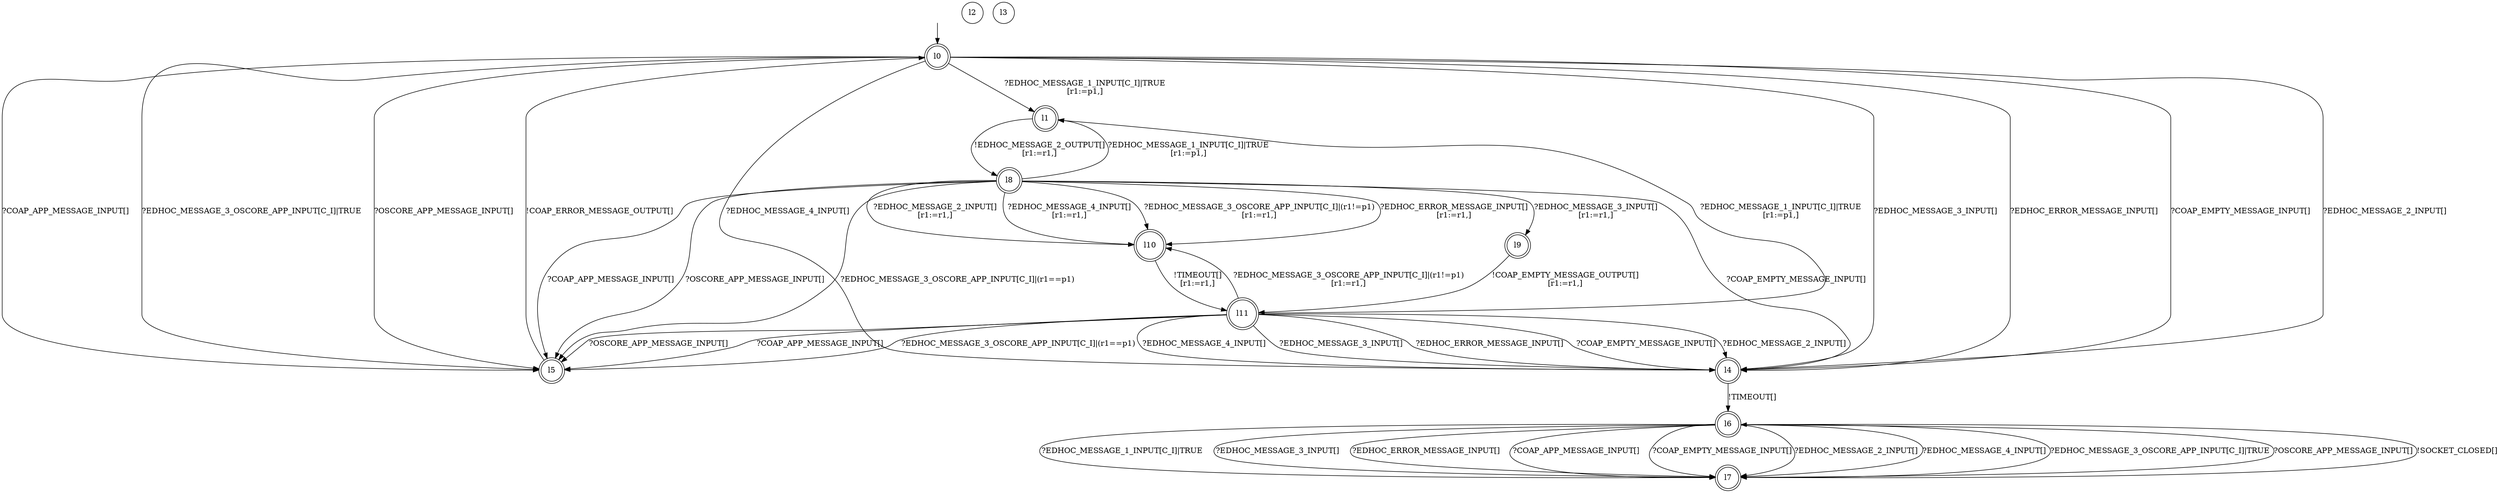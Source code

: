 digraph RA {
"" [shape=none,label=<>]
"l0" [shape=doublecircle]
"l1" [shape=doublecircle]
"l2" [shape=circle]
"l3" [shape=circle]
"l4" [shape=doublecircle]
"l5" [shape=doublecircle]
"l6" [shape=doublecircle]
"l7" [shape=doublecircle]
"l8" [shape=doublecircle]
"l9" [shape=doublecircle]
"l10" [shape=doublecircle]
"l11" [shape=doublecircle]
"" -> "l0"
"l0" -> "l1" [label=<?EDHOC_MESSAGE_1_INPUT[C_I]|TRUE<BR />[r1:=p1,]>]
"l0" -> "l4" [label=<?EDHOC_MESSAGE_3_INPUT[]>]
"l0" -> "l4" [label=<?EDHOC_ERROR_MESSAGE_INPUT[]>]
"l0" -> "l4" [label=<?COAP_EMPTY_MESSAGE_INPUT[]>]
"l0" -> "l4" [label=<?EDHOC_MESSAGE_2_INPUT[]>]
"l0" -> "l4" [label=<?EDHOC_MESSAGE_4_INPUT[]>]
"l0" -> "l5" [label=<?COAP_APP_MESSAGE_INPUT[]>]
"l0" -> "l5" [label=<?EDHOC_MESSAGE_3_OSCORE_APP_INPUT[C_I]|TRUE>]
"l0" -> "l5" [label=<?OSCORE_APP_MESSAGE_INPUT[]>]
"l1" -> "l8" [label=<!EDHOC_MESSAGE_2_OUTPUT[]<BR />[r1:=r1,]>]
"l4" -> "l6" [label=<!TIMEOUT[]>]
"l5" -> "l0" [label=<!COAP_ERROR_MESSAGE_OUTPUT[]>]
"l6" -> "l7" [label=<?EDHOC_MESSAGE_1_INPUT[C_I]|TRUE>]
"l6" -> "l7" [label=<?EDHOC_MESSAGE_3_INPUT[]>]
"l6" -> "l7" [label=<?EDHOC_ERROR_MESSAGE_INPUT[]>]
"l6" -> "l7" [label=<?COAP_APP_MESSAGE_INPUT[]>]
"l6" -> "l7" [label=<?COAP_EMPTY_MESSAGE_INPUT[]>]
"l6" -> "l7" [label=<?EDHOC_MESSAGE_2_INPUT[]>]
"l6" -> "l7" [label=<?EDHOC_MESSAGE_4_INPUT[]>]
"l6" -> "l7" [label=<?EDHOC_MESSAGE_3_OSCORE_APP_INPUT[C_I]|TRUE>]
"l6" -> "l7" [label=<?OSCORE_APP_MESSAGE_INPUT[]>]
"l7" -> "l6" [label=<!SOCKET_CLOSED[]>]
"l8" -> "l1" [label=<?EDHOC_MESSAGE_1_INPUT[C_I]|TRUE<BR />[r1:=p1,]>]
"l8" -> "l4" [label=<?COAP_EMPTY_MESSAGE_INPUT[]>]
"l8" -> "l5" [label=<?COAP_APP_MESSAGE_INPUT[]>]
"l8" -> "l5" [label=<?OSCORE_APP_MESSAGE_INPUT[]>]
"l8" -> "l5" [label=<?EDHOC_MESSAGE_3_OSCORE_APP_INPUT[C_I]|(r1==p1)>]
"l8" -> "l10" [label=<?EDHOC_MESSAGE_3_OSCORE_APP_INPUT[C_I]|(r1!=p1)<BR />[r1:=r1,]>]
"l8" -> "l9" [label=<?EDHOC_MESSAGE_3_INPUT[]<BR />[r1:=r1,]>]
"l8" -> "l10" [label=<?EDHOC_ERROR_MESSAGE_INPUT[]<BR />[r1:=r1,]>]
"l8" -> "l10" [label=<?EDHOC_MESSAGE_2_INPUT[]<BR />[r1:=r1,]>]
"l8" -> "l10" [label=<?EDHOC_MESSAGE_4_INPUT[]<BR />[r1:=r1,]>]
"l9" -> "l11" [label=<!COAP_EMPTY_MESSAGE_OUTPUT[]<BR />[r1:=r1,]>]
"l10" -> "l11" [label=<!TIMEOUT[]<BR />[r1:=r1,]>]
"l11" -> "l1" [label=<?EDHOC_MESSAGE_1_INPUT[C_I]|TRUE<BR />[r1:=p1,]>]
"l11" -> "l4" [label=<?EDHOC_MESSAGE_3_INPUT[]>]
"l11" -> "l4" [label=<?EDHOC_ERROR_MESSAGE_INPUT[]>]
"l11" -> "l4" [label=<?COAP_EMPTY_MESSAGE_INPUT[]>]
"l11" -> "l4" [label=<?EDHOC_MESSAGE_2_INPUT[]>]
"l11" -> "l4" [label=<?EDHOC_MESSAGE_4_INPUT[]>]
"l11" -> "l5" [label=<?COAP_APP_MESSAGE_INPUT[]>]
"l11" -> "l5" [label=<?EDHOC_MESSAGE_3_OSCORE_APP_INPUT[C_I]|(r1==p1)>]
"l11" -> "l10" [label=<?EDHOC_MESSAGE_3_OSCORE_APP_INPUT[C_I]|(r1!=p1)<BR />[r1:=r1,]>]
"l11" -> "l5" [label=<?OSCORE_APP_MESSAGE_INPUT[]>]
}
